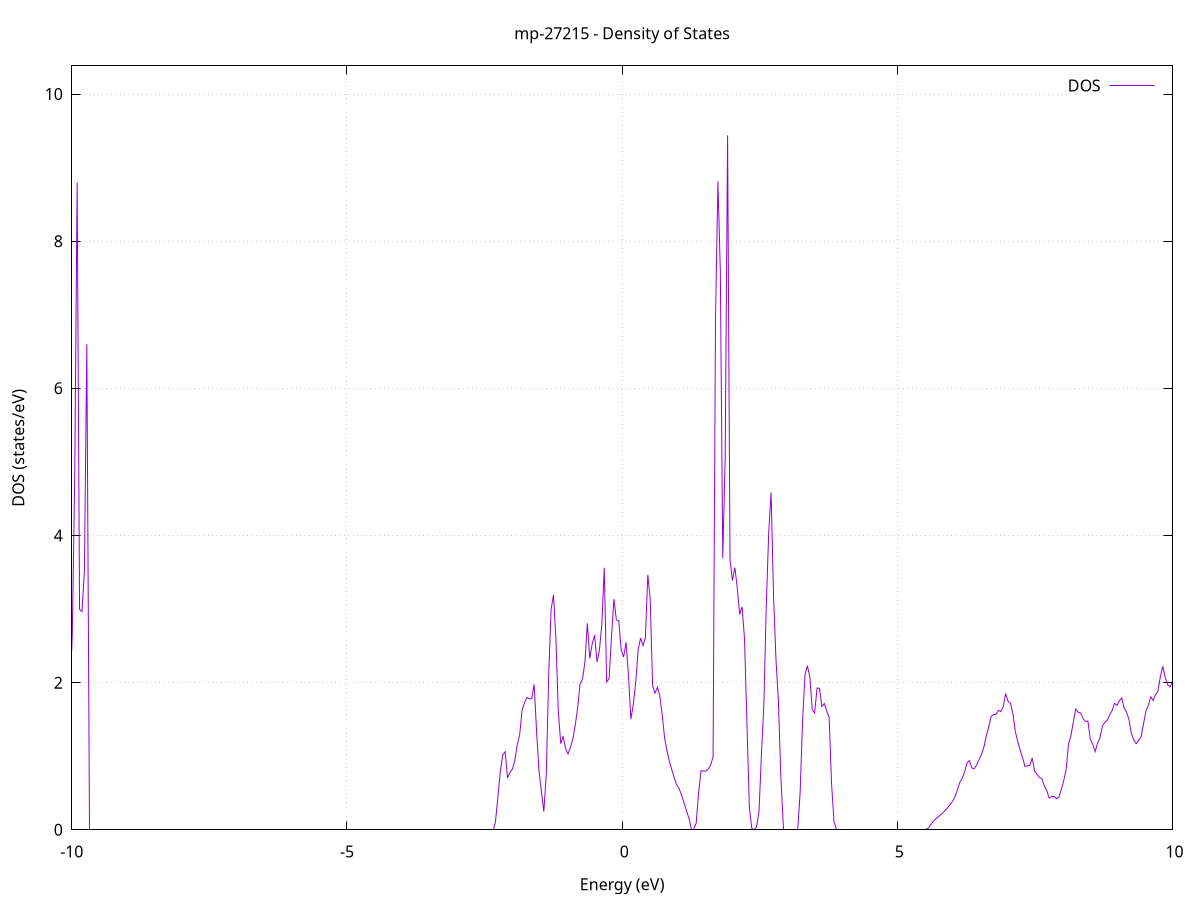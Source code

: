 set title 'mp-27215 - Density of States'
set xlabel 'Energy (eV)'
set ylabel 'DOS (states/eV)'
set grid
set xrange [-10:10]
set yrange [0:10.383]
set xzeroaxis lt -1
set terminal png size 800,600
set output 'mp-27215_dos_gnuplot.png'
plot '-' using 1:2 with lines title 'DOS'
-45.182300 0.000000
-45.138300 0.000000
-45.094400 0.000000
-45.050500 0.000000
-45.006500 0.000000
-44.962600 0.000000
-44.918700 0.000000
-44.874700 0.000000
-44.830800 0.000000
-44.786900 0.000000
-44.742900 0.000000
-44.699000 0.000000
-44.655100 0.000000
-44.611100 0.000000
-44.567200 0.000000
-44.523300 0.000000
-44.479300 0.000000
-44.435400 0.000000
-44.391400 0.000000
-44.347500 0.000000
-44.303600 0.000000
-44.259600 0.000000
-44.215700 0.000000
-44.171800 0.000000
-44.127800 0.000000
-44.083900 0.000000
-44.040000 0.000000
-43.996000 0.000000
-43.952100 0.000000
-43.908200 0.000000
-43.864200 0.000000
-43.820300 0.000000
-43.776400 0.000000
-43.732400 0.000000
-43.688500 0.000000
-43.644600 0.000000
-43.600600 0.000000
-43.556700 0.000000
-43.512700 0.000000
-43.468800 0.000000
-43.424900 0.000000
-43.380900 0.000000
-43.337000 0.000000
-43.293100 0.000000
-43.249100 0.000000
-43.205200 0.000000
-43.161300 0.000000
-43.117300 0.000000
-43.073400 0.000000
-43.029500 0.000000
-42.985500 0.000000
-42.941600 0.000000
-42.897700 0.000000
-42.853700 0.000000
-42.809800 0.000000
-42.765900 0.000000
-42.721900 0.000000
-42.678000 0.000000
-42.634100 0.000000
-42.590100 0.000000
-42.546200 0.000000
-42.502200 0.000000
-42.458300 0.000000
-42.414400 0.000000
-42.370400 0.000000
-42.326500 0.000000
-42.282600 0.000000
-42.238600 0.000000
-42.194700 0.000000
-42.150800 0.000000
-42.106800 0.000000
-42.062900 0.000000
-42.019000 0.000000
-41.975000 0.000000
-41.931100 0.000000
-41.887200 0.000000
-41.843200 0.000000
-41.799300 0.000000
-41.755400 0.000000
-41.711400 0.000000
-41.667500 0.000000
-41.623600 0.000000
-41.579600 0.000000
-41.535700 0.000000
-41.491700 0.000000
-41.447800 0.000000
-41.403900 0.000000
-41.359900 0.000000
-41.316000 0.000000
-41.272100 0.000000
-41.228100 0.000000
-41.184200 207.694900
-41.140300 0.000000
-41.096300 0.000000
-41.052400 0.000000
-41.008500 0.000000
-40.964500 0.000000
-40.920600 0.000000
-40.876700 0.000000
-40.832700 0.000000
-40.788800 0.000000
-40.744900 0.000000
-40.700900 0.000000
-40.657000 0.000000
-40.613100 0.000000
-40.569100 0.000000
-40.525200 0.000000
-40.481200 0.000000
-40.437300 0.000000
-40.393400 0.000000
-40.349400 0.000000
-40.305500 0.000000
-40.261600 0.000000
-40.217600 0.000000
-40.173700 0.000000
-40.129800 0.000000
-40.085800 0.000000
-40.041900 0.000000
-39.998000 0.000000
-39.954000 0.000000
-39.910100 0.000000
-39.866200 0.000000
-39.822200 0.000000
-39.778300 0.000000
-39.734400 0.000000
-39.690400 0.000000
-39.646500 0.000000
-39.602500 0.000000
-39.558600 0.000000
-39.514700 0.000000
-39.470700 0.000000
-39.426800 0.000000
-39.382900 0.000000
-39.338900 0.000000
-39.295000 0.000000
-39.251100 0.000000
-39.207100 0.000000
-39.163200 0.000000
-39.119300 0.000000
-39.075300 0.000000
-39.031400 0.000000
-38.987500 0.000000
-38.943500 0.000000
-38.899600 0.000000
-38.855700 0.000000
-38.811700 0.000000
-38.767800 0.000000
-38.723900 0.000000
-38.679900 0.000000
-38.636000 0.000000
-38.592000 0.000000
-38.548100 0.000000
-38.504200 0.000000
-38.460200 0.000000
-38.416300 0.000000
-38.372400 0.000000
-38.328400 0.000000
-38.284500 0.000000
-38.240600 0.000000
-38.196600 0.000000
-38.152700 0.000000
-38.108800 0.000000
-38.064800 0.000000
-38.020900 0.000000
-37.977000 0.000000
-37.933000 0.000000
-37.889100 0.000000
-37.845200 0.000000
-37.801200 0.000000
-37.757300 0.000000
-37.713400 0.000000
-37.669400 0.000000
-37.625500 0.000000
-37.581500 0.000000
-37.537600 0.000000
-37.493700 0.000000
-37.449700 0.000000
-37.405800 0.000000
-37.361900 0.000000
-37.317900 0.000000
-37.274000 0.000000
-37.230100 0.000000
-37.186100 0.000000
-37.142200 0.000000
-37.098300 0.000000
-37.054300 0.000000
-37.010400 0.000000
-36.966500 0.000000
-36.922500 0.000000
-36.878600 0.000000
-36.834700 0.000000
-36.790700 0.000000
-36.746800 0.000000
-36.702900 0.000000
-36.658900 0.000000
-36.615000 0.000000
-36.571000 0.000000
-36.527100 0.000000
-36.483200 0.000000
-36.439200 0.000000
-36.395300 0.000000
-36.351400 0.000000
-36.307400 0.000000
-36.263500 0.000000
-36.219600 0.000000
-36.175600 0.000000
-36.131700 0.000000
-36.087800 0.000000
-36.043800 0.000000
-35.999900 0.000000
-35.956000 0.000000
-35.912000 0.000000
-35.868100 0.000000
-35.824200 0.000000
-35.780200 0.000000
-35.736300 0.000000
-35.692300 0.000000
-35.648400 0.000000
-35.604500 0.000000
-35.560500 0.000000
-35.516600 0.000000
-35.472700 0.000000
-35.428700 0.000000
-35.384800 0.000000
-35.340900 0.000000
-35.296900 0.000000
-35.253000 0.000000
-35.209100 0.000000
-35.165100 0.000000
-35.121200 0.000000
-35.077300 0.000000
-35.033300 0.000000
-34.989400 0.000000
-34.945500 0.000000
-34.901500 0.000000
-34.857600 0.000000
-34.813700 0.000000
-34.769700 0.000000
-34.725800 0.000000
-34.681800 0.000000
-34.637900 0.000000
-34.594000 0.000000
-34.550000 0.000000
-34.506100 0.000000
-34.462200 0.000000
-34.418200 0.000000
-34.374300 0.000000
-34.330400 0.000000
-34.286400 0.000000
-34.242500 0.000000
-34.198600 0.000000
-34.154600 0.000000
-34.110700 0.000000
-34.066800 0.000000
-34.022800 0.000000
-33.978900 0.000000
-33.935000 0.000000
-33.891000 0.000000
-33.847100 0.000000
-33.803200 0.000000
-33.759200 0.000000
-33.715300 0.000000
-33.671300 0.000000
-33.627400 0.000000
-33.583500 0.000000
-33.539500 0.000000
-33.495600 0.000000
-33.451700 0.000000
-33.407700 0.000000
-33.363800 0.000000
-33.319900 0.000000
-33.275900 0.000000
-33.232000 0.000000
-33.188100 0.000000
-33.144100 0.000000
-33.100200 0.000000
-33.056300 0.000000
-33.012300 0.000000
-32.968400 0.000000
-32.924500 0.000000
-32.880500 0.000000
-32.836600 0.000000
-32.792600 0.000000
-32.748700 0.000000
-32.704800 0.000000
-32.660800 0.000000
-32.616900 0.000000
-32.573000 0.000000
-32.529000 0.000000
-32.485100 0.000000
-32.441200 0.000000
-32.397200 0.000000
-32.353300 0.000000
-32.309400 0.000000
-32.265400 0.000000
-32.221500 0.000000
-32.177600 0.000000
-32.133600 0.000000
-32.089700 0.000000
-32.045800 0.000000
-32.001800 0.000000
-31.957900 0.000000
-31.914000 0.000000
-31.870000 0.000000
-31.826100 0.000000
-31.782100 0.000000
-31.738200 0.000000
-31.694300 0.000000
-31.650300 0.000000
-31.606400 0.000000
-31.562500 0.000000
-31.518500 0.000000
-31.474600 0.000000
-31.430700 0.000000
-31.386700 0.000000
-31.342800 0.000000
-31.298900 0.000000
-31.254900 0.000000
-31.211000 0.000000
-31.167100 0.000000
-31.123100 0.000000
-31.079200 0.000000
-31.035300 0.000000
-30.991300 0.000000
-30.947400 0.000000
-30.903500 0.000000
-30.859500 0.000000
-30.815600 0.000000
-30.771600 0.000000
-30.727700 0.000000
-30.683800 0.000000
-30.639800 0.000000
-30.595900 0.000000
-30.552000 0.000000
-30.508000 0.000000
-30.464100 0.000000
-30.420200 0.000000
-30.376200 0.000000
-30.332300 0.000000
-30.288400 0.000000
-30.244400 0.000000
-30.200500 0.000000
-30.156600 0.000000
-30.112600 0.000000
-30.068700 0.000000
-30.024800 0.000000
-29.980800 0.000000
-29.936900 0.000000
-29.893000 0.000000
-29.849000 0.000000
-29.805100 0.000000
-29.761100 0.000000
-29.717200 0.000000
-29.673300 0.000000
-29.629300 0.000000
-29.585400 0.000000
-29.541500 0.000000
-29.497500 0.000000
-29.453600 0.000000
-29.409700 0.000000
-29.365700 0.000000
-29.321800 0.000000
-29.277900 0.000000
-29.233900 0.000000
-29.190000 0.000000
-29.146100 0.000000
-29.102100 0.000000
-29.058200 0.000000
-29.014300 0.000000
-28.970300 0.000000
-28.926400 0.000000
-28.882400 0.000000
-28.838500 0.000000
-28.794600 0.000000
-28.750600 0.000000
-28.706700 0.000000
-28.662800 0.000000
-28.618800 0.000000
-28.574900 0.000000
-28.531000 0.000000
-28.487000 0.000000
-28.443100 0.000000
-28.399200 0.000000
-28.355200 0.000000
-28.311300 0.000000
-28.267400 0.000000
-28.223400 0.000000
-28.179500 0.000000
-28.135600 0.000000
-28.091600 0.000000
-28.047700 0.000000
-28.003800 0.000000
-27.959800 0.000000
-27.915900 0.000000
-27.871900 0.000000
-27.828000 0.000000
-27.784100 0.000000
-27.740100 0.000000
-27.696200 0.000000
-27.652300 0.000000
-27.608300 0.000000
-27.564400 0.000000
-27.520500 0.000000
-27.476500 0.000000
-27.432600 0.000000
-27.388700 0.000000
-27.344700 0.000000
-27.300800 0.000000
-27.256900 0.000000
-27.212900 0.000000
-27.169000 0.000000
-27.125100 0.000000
-27.081100 0.000000
-27.037200 0.000000
-26.993300 0.000000
-26.949300 0.000000
-26.905400 0.000000
-26.861400 0.000000
-26.817500 0.000000
-26.773600 0.000000
-26.729600 0.000000
-26.685700 0.000000
-26.641800 0.000000
-26.597800 0.000000
-26.553900 0.000000
-26.510000 0.000000
-26.466000 0.000000
-26.422100 0.000000
-26.378200 0.000000
-26.334200 0.000000
-26.290300 0.000000
-26.246400 0.000000
-26.202400 0.000000
-26.158500 0.000000
-26.114600 0.000000
-26.070600 0.000000
-26.026700 0.000000
-25.982800 0.000000
-25.938800 0.000000
-25.894900 0.000000
-25.850900 0.000000
-25.807000 0.000000
-25.763100 0.000000
-25.719100 0.000000
-25.675200 0.000000
-25.631300 0.000000
-25.587300 0.000000
-25.543400 0.000000
-25.499500 0.000000
-25.455500 0.000000
-25.411600 0.000000
-25.367700 0.000000
-25.323700 0.000000
-25.279800 0.000000
-25.235900 0.000000
-25.191900 0.000000
-25.148000 0.000000
-25.104100 0.000000
-25.060100 0.000000
-25.016200 0.000000
-24.972200 0.000000
-24.928300 0.000000
-24.884400 0.000000
-24.840400 0.000000
-24.796500 0.000000
-24.752600 0.000000
-24.708600 0.000000
-24.664700 0.000000
-24.620800 0.000000
-24.576800 0.000000
-24.532900 0.000000
-24.489000 0.000000
-24.445000 0.000000
-24.401100 0.000000
-24.357200 0.000000
-24.313200 0.000000
-24.269300 0.000000
-24.225400 0.000000
-24.181400 0.000000
-24.137500 0.000000
-24.093600 0.000000
-24.049600 0.000000
-24.005700 0.000000
-23.961700 0.000000
-23.917800 0.000000
-23.873900 0.000000
-23.829900 0.000000
-23.786000 0.000000
-23.742100 0.000000
-23.698100 0.000000
-23.654200 0.000000
-23.610300 0.000000
-23.566300 0.000000
-23.522400 0.000000
-23.478500 0.000000
-23.434500 0.000000
-23.390600 0.000000
-23.346700 0.000000
-23.302700 0.000000
-23.258800 0.000000
-23.214900 0.000000
-23.170900 0.000000
-23.127000 0.000000
-23.083100 0.000000
-23.039100 0.000000
-22.995200 0.000000
-22.951200 0.000000
-22.907300 0.000000
-22.863400 0.000000
-22.819400 0.000000
-22.775500 0.000000
-22.731600 0.000000
-22.687600 0.000000
-22.643700 0.000000
-22.599800 0.000000
-22.555800 0.000000
-22.511900 0.000000
-22.468000 0.000000
-22.424000 0.000000
-22.380100 0.000000
-22.336200 0.000000
-22.292200 0.000000
-22.248300 0.000000
-22.204400 0.000000
-22.160400 0.000000
-22.116500 0.000000
-22.072500 0.000000
-22.028600 0.000000
-21.984700 0.000000
-21.940700 0.000000
-21.896800 0.000000
-21.852900 0.000000
-21.808900 0.000000
-21.765000 0.000000
-21.721100 0.000000
-21.677100 0.000000
-21.633200 0.000000
-21.589300 0.000000
-21.545300 0.000000
-21.501400 0.000000
-21.457500 0.000000
-21.413500 0.000000
-21.369600 0.000000
-21.325700 0.000000
-21.281700 0.000000
-21.237800 0.000000
-21.193900 0.000000
-21.149900 0.000000
-21.106000 0.000000
-21.062000 0.000000
-21.018100 0.000000
-20.974200 0.000000
-20.930200 0.000000
-20.886300 0.000000
-20.842400 0.000000
-20.798400 0.000000
-20.754500 0.000000
-20.710600 0.000000
-20.666600 0.000000
-20.622700 0.000000
-20.578800 0.000000
-20.534800 0.000000
-20.490900 0.000000
-20.447000 0.000000
-20.403000 0.000000
-20.359100 0.000000
-20.315200 0.000000
-20.271200 0.000000
-20.227300 0.000000
-20.183400 0.000000
-20.139400 0.000000
-20.095500 0.000000
-20.051500 0.000000
-20.007600 0.000000
-19.963700 0.000000
-19.919700 0.000000
-19.875800 0.000000
-19.831900 0.000000
-19.787900 0.000000
-19.744000 0.000000
-19.700100 0.000000
-19.656100 0.000000
-19.612200 0.000000
-19.568300 0.000000
-19.524300 0.000000
-19.480400 0.000000
-19.436500 0.000000
-19.392500 0.000000
-19.348600 0.000000
-19.304700 0.000000
-19.260700 0.000000
-19.216800 0.000000
-19.172900 0.000000
-19.128900 0.000000
-19.085000 0.000000
-19.041000 0.000000
-18.997100 0.000000
-18.953200 0.000000
-18.909200 0.000000
-18.865300 0.000000
-18.821400 0.000000
-18.777400 0.000000
-18.733500 0.000000
-18.689600 0.000000
-18.645600 0.000000
-18.601700 0.000000
-18.557800 0.000000
-18.513800 0.000000
-18.469900 0.000000
-18.426000 0.000000
-18.382000 0.000000
-18.338100 0.000000
-18.294200 0.000000
-18.250200 0.000000
-18.206300 0.000000
-18.162300 0.000000
-18.118400 0.000000
-18.074500 0.000000
-18.030500 0.000000
-17.986600 0.000000
-17.942700 0.000000
-17.898700 0.000000
-17.854800 0.000000
-17.810900 0.000000
-17.766900 0.000000
-17.723000 0.000000
-17.679100 0.000000
-17.635100 0.000000
-17.591200 0.000000
-17.547300 0.000000
-17.503300 0.000000
-17.459400 0.000000
-17.415500 0.000000
-17.371500 0.000000
-17.327600 0.000000
-17.283700 0.000000
-17.239700 0.000000
-17.195800 0.000000
-17.151800 0.000000
-17.107900 0.000000
-17.064000 0.000000
-17.020000 0.000000
-16.976100 0.000000
-16.932200 0.000000
-16.888200 0.000000
-16.844300 0.000000
-16.800400 0.000000
-16.756400 0.000000
-16.712500 0.000000
-16.668600 0.000000
-16.624600 0.000000
-16.580700 0.000000
-16.536800 0.000000
-16.492800 0.000000
-16.448900 0.000000
-16.405000 0.000000
-16.361000 0.000000
-16.317100 0.000000
-16.273200 0.000000
-16.229200 0.000000
-16.185300 0.000000
-16.141300 0.000000
-16.097400 0.000000
-16.053500 0.000000
-16.009500 0.000000
-15.965600 0.000000
-15.921700 0.000000
-15.877700 0.000000
-15.833800 0.000000
-15.789900 0.000000
-15.745900 0.000000
-15.702000 0.000000
-15.658100 0.000000
-15.614100 0.000000
-15.570200 0.000000
-15.526300 0.000000
-15.482300 0.000000
-15.438400 0.000000
-15.394500 0.000000
-15.350500 0.000000
-15.306600 0.000000
-15.262600 0.000000
-15.218700 0.000000
-15.174800 0.000000
-15.130800 0.000000
-15.086900 0.000000
-15.043000 0.000000
-14.999000 0.000000
-14.955100 0.000000
-14.911200 0.000000
-14.867200 0.000000
-14.823300 0.000000
-14.779400 0.000000
-14.735400 0.000000
-14.691500 0.000000
-14.647600 0.000000
-14.603600 0.000000
-14.559700 0.000000
-14.515800 0.000000
-14.471800 0.000000
-14.427900 0.000000
-14.384000 0.000000
-14.340000 0.000000
-14.296100 0.000000
-14.252100 0.000000
-14.208200 0.000000
-14.164300 0.000000
-14.120300 0.000000
-14.076400 0.000000
-14.032500 0.000000
-13.988500 0.000000
-13.944600 0.000000
-13.900700 0.000000
-13.856700 0.000000
-13.812800 0.000000
-13.768900 0.000000
-13.724900 0.000000
-13.681000 0.000000
-13.637100 0.000000
-13.593100 0.000000
-13.549200 0.000000
-13.505300 0.000000
-13.461300 0.000000
-13.417400 0.000000
-13.373500 0.000000
-13.329500 0.000000
-13.285600 0.000000
-13.241600 0.000000
-13.197700 0.000000
-13.153800 0.000000
-13.109800 0.000000
-13.065900 0.000000
-13.022000 0.000000
-12.978000 0.000000
-12.934100 0.000000
-12.890200 0.000000
-12.846200 0.000000
-12.802300 0.000000
-12.758400 0.000000
-12.714400 0.000000
-12.670500 0.000000
-12.626600 0.000000
-12.582600 0.000000
-12.538700 0.000000
-12.494800 0.000000
-12.450800 0.000000
-12.406900 0.000000
-12.363000 0.000000
-12.319000 0.000000
-12.275100 0.000000
-12.231100 0.000000
-12.187200 0.000000
-12.143300 0.000000
-12.099300 0.000000
-12.055400 0.000000
-12.011500 0.000000
-11.967500 0.000000
-11.923600 0.000000
-11.879700 0.000000
-11.835700 0.000000
-11.791800 0.000000
-11.747900 0.000000
-11.703900 0.000000
-11.660000 0.000000
-11.616100 0.000000
-11.572100 0.000000
-11.528200 0.000000
-11.484300 0.000000
-11.440300 0.000000
-11.396400 0.000000
-11.352400 0.000000
-11.308500 0.000000
-11.264600 0.000000
-11.220600 0.000000
-11.176700 0.000000
-11.132800 0.000000
-11.088800 0.000000
-11.044900 0.000000
-11.001000 0.000000
-10.957000 0.000000
-10.913100 0.000000
-10.869200 0.000000
-10.825200 0.000000
-10.781300 0.000000
-10.737400 0.000000
-10.693400 0.000000
-10.649500 0.000000
-10.605600 0.000000
-10.561600 0.443600
-10.517700 0.840400
-10.473800 0.875300
-10.429800 0.924600
-10.385900 0.955100
-10.341900 1.035400
-10.298000 1.110700
-10.254100 1.198200
-10.210100 1.371000
-10.166200 1.552100
-10.122300 1.768600
-10.078300 1.611200
-10.034400 1.538000
-9.990500 2.687600
-9.946500 4.806200
-9.902600 8.797100
-9.858700 2.993900
-9.814700 2.965500
-9.770800 3.518600
-9.726900 6.599300
-9.682900 0.000000
-9.639000 0.000000
-9.595100 0.000000
-9.551100 0.000000
-9.507200 0.000000
-9.463300 0.000000
-9.419300 0.000000
-9.375400 0.000000
-9.331400 0.000000
-9.287500 0.000000
-9.243600 0.000000
-9.199600 0.000000
-9.155700 0.000000
-9.111800 0.000000
-9.067800 0.000000
-9.023900 0.000000
-8.980000 0.000000
-8.936000 0.000000
-8.892100 0.000000
-8.848200 0.000000
-8.804200 0.000000
-8.760300 0.000000
-8.716400 0.000000
-8.672400 0.000000
-8.628500 0.000000
-8.584600 0.000000
-8.540600 0.000000
-8.496700 0.000000
-8.452800 0.000000
-8.408800 0.000000
-8.364900 0.000000
-8.320900 0.000000
-8.277000 0.000000
-8.233100 0.000000
-8.189100 0.000000
-8.145200 0.000000
-8.101300 0.000000
-8.057300 0.000000
-8.013400 0.000000
-7.969500 0.000000
-7.925500 0.000000
-7.881600 0.000000
-7.837700 0.000000
-7.793700 0.000000
-7.749800 0.000000
-7.705900 0.000000
-7.661900 0.000000
-7.618000 0.000000
-7.574100 0.000000
-7.530100 0.000000
-7.486200 0.000000
-7.442200 0.000000
-7.398300 0.000000
-7.354400 0.000000
-7.310400 0.000000
-7.266500 0.000000
-7.222600 0.000000
-7.178600 0.000000
-7.134700 0.000000
-7.090800 0.000000
-7.046800 0.000000
-7.002900 0.000000
-6.959000 0.000000
-6.915000 0.000000
-6.871100 0.000000
-6.827200 0.000000
-6.783200 0.000000
-6.739300 0.000000
-6.695400 0.000000
-6.651400 0.000000
-6.607500 0.000000
-6.563600 0.000000
-6.519600 0.000000
-6.475700 0.000000
-6.431700 0.000000
-6.387800 0.000000
-6.343900 0.000000
-6.299900 0.000000
-6.256000 0.000000
-6.212100 0.000000
-6.168100 0.000000
-6.124200 0.000000
-6.080300 0.000000
-6.036300 0.000000
-5.992400 0.000000
-5.948500 0.000000
-5.904500 0.000000
-5.860600 0.000000
-5.816700 0.000000
-5.772700 0.000000
-5.728800 0.000000
-5.684900 0.000000
-5.640900 0.000000
-5.597000 0.000000
-5.553100 0.000000
-5.509100 0.000000
-5.465200 0.000000
-5.421200 0.000000
-5.377300 0.000000
-5.333400 0.000000
-5.289400 0.000000
-5.245500 0.000000
-5.201600 0.000000
-5.157600 0.000000
-5.113700 0.000000
-5.069800 0.000000
-5.025800 0.000000
-4.981900 0.000000
-4.938000 0.000000
-4.894000 0.000000
-4.850100 0.000000
-4.806200 0.000000
-4.762200 0.000000
-4.718300 0.000000
-4.674400 0.000000
-4.630400 0.000000
-4.586500 0.000000
-4.542500 0.000000
-4.498600 0.000000
-4.454700 0.000000
-4.410700 0.000000
-4.366800 0.000000
-4.322900 0.000000
-4.278900 0.000000
-4.235000 0.000000
-4.191100 0.000000
-4.147100 0.000000
-4.103200 0.000000
-4.059300 0.000000
-4.015300 0.000000
-3.971400 0.000000
-3.927500 0.000000
-3.883500 0.000000
-3.839600 0.000000
-3.795700 0.000000
-3.751700 0.000000
-3.707800 0.000000
-3.663900 0.000000
-3.619900 0.000000
-3.576000 0.000000
-3.532000 0.000000
-3.488100 0.000000
-3.444200 0.000000
-3.400200 0.000000
-3.356300 0.000000
-3.312400 0.000000
-3.268400 0.000000
-3.224500 0.000000
-3.180600 0.000000
-3.136600 0.000000
-3.092700 0.000000
-3.048800 0.000000
-3.004800 0.000000
-2.960900 0.000000
-2.917000 0.000000
-2.873000 0.000000
-2.829100 0.000000
-2.785200 0.000000
-2.741200 0.000000
-2.697300 0.000000
-2.653400 0.000000
-2.609400 0.000000
-2.565500 0.000000
-2.521500 0.000000
-2.477600 0.000000
-2.433700 0.000000
-2.389700 0.000000
-2.345800 0.000000
-2.301900 0.108400
-2.257900 0.441500
-2.214000 0.791000
-2.170100 1.015600
-2.126100 1.061500
-2.082200 0.706100
-2.038300 0.778000
-1.994300 0.824600
-1.950400 0.940000
-1.906500 1.150700
-1.862500 1.286200
-1.818600 1.621500
-1.774700 1.725000
-1.730700 1.798600
-1.686800 1.778500
-1.642900 1.784900
-1.598900 1.977400
-1.555000 1.335400
-1.511000 0.798000
-1.467100 0.522600
-1.423200 0.248300
-1.379200 0.741100
-1.335300 2.077600
-1.291400 2.995400
-1.247400 3.193000
-1.203500 2.590400
-1.159600 1.606100
-1.115600 1.170200
-1.071700 1.270400
-1.027800 1.106600
-0.983800 1.030400
-0.939900 1.117500
-0.896000 1.232100
-0.852000 1.422300
-0.808100 1.659700
-0.764200 1.984700
-0.720200 2.044100
-0.676300 2.281900
-0.632300 2.806600
-0.588400 2.327500
-0.544500 2.525800
-0.500500 2.644900
-0.456600 2.280800
-0.412700 2.443800
-0.368700 2.794400
-0.324800 3.561300
-0.280900 2.006400
-0.236900 2.056900
-0.193000 2.630200
-0.149100 3.135600
-0.105100 2.852300
-0.061200 2.843500
-0.017300 2.441600
0.026700 2.348300
0.070600 2.547400
0.114500 2.107100
0.158500 1.503900
0.202400 1.696000
0.246300 2.004500
0.290300 2.439300
0.334200 2.607000
0.378200 2.502700
0.422100 2.606000
0.466000 3.465000
0.510000 3.131900
0.553900 1.952300
0.597800 1.858100
0.641800 1.937200
0.685700 1.807600
0.729600 1.547500
0.773600 1.234200
0.817500 1.068100
0.861400 0.919500
0.905400 0.807400
0.949300 0.700100
0.993200 0.608300
1.037200 0.555900
1.081100 0.467000
1.125000 0.362200
1.169000 0.257400
1.212900 0.157500
1.256800 0.000000
1.300800 0.000000
1.344700 0.088200
1.388700 0.498400
1.432600 0.799900
1.476500 0.798600
1.520500 0.797400
1.564400 0.825600
1.608300 0.880400
1.652300 0.994800
1.696200 6.933200
1.740100 8.813800
1.784100 7.591900
1.828000 3.692200
1.871900 5.047200
1.915900 9.439100
1.959800 3.672800
2.003700 3.387800
2.047700 3.564100
2.091600 3.292300
2.135500 2.927500
2.179500 3.030600
2.223400 2.596700
2.267300 1.454900
2.311300 0.309800
2.355200 0.019600
2.399200 0.000000
2.443100 0.041700
2.487000 0.251800
2.531000 1.025700
2.574900 1.702800
2.618800 3.033800
2.662800 4.035900
2.706700 4.585000
2.750600 3.191700
2.794600 2.318700
2.838500 1.769700
2.882400 0.740500
2.926400 0.000000
2.970300 0.000000
3.014200 0.000000
3.058200 0.000000
3.102100 0.000000
3.146000 0.000000
3.190000 0.000200
3.233900 0.501900
3.277900 1.471900
3.321800 2.104400
3.365700 2.227800
3.409700 2.083700
3.453600 1.634800
3.497500 1.587400
3.541500 1.928200
3.585400 1.921100
3.629300 1.674600
3.673300 1.716200
3.717200 1.613300
3.761100 1.529800
3.805100 0.628400
3.849000 0.110400
3.892900 0.000000
3.936900 0.000000
3.980800 0.000000
4.024700 0.000000
4.068700 0.000000
4.112600 0.000000
4.156500 0.000000
4.200500 0.000000
4.244400 0.000000
4.288400 0.000000
4.332300 0.000000
4.376200 0.000000
4.420200 0.000000
4.464100 0.000000
4.508000 0.000000
4.552000 0.000000
4.595900 0.000000
4.639800 0.000000
4.683800 0.000000
4.727700 0.000000
4.771600 0.000000
4.815600 0.000000
4.859500 0.000000
4.903400 0.000000
4.947400 0.000000
4.991300 0.000000
5.035200 0.000000
5.079200 0.000000
5.123100 0.000000
5.167000 0.000000
5.211000 0.000000
5.254900 0.000000
5.298900 0.000000
5.342800 0.000000
5.386700 0.000000
5.430700 0.000000
5.474600 0.000000
5.518500 0.000000
5.562500 0.020400
5.606400 0.068000
5.650300 0.111300
5.694300 0.146900
5.738200 0.170500
5.782100 0.199300
5.826100 0.230000
5.870000 0.264000
5.913900 0.301300
5.957900 0.341300
6.001800 0.384600
6.045700 0.446600
6.089700 0.538000
6.133600 0.642100
6.177600 0.699800
6.221500 0.784400
6.265400 0.905500
6.309400 0.941700
6.353300 0.840400
6.397200 0.830000
6.441200 0.880400
6.485100 0.951800
6.529000 1.023300
6.573000 1.122500
6.616900 1.278000
6.660800 1.398900
6.704800 1.539800
6.748700 1.568100
6.792600 1.569700
6.836600 1.622700
6.880500 1.605100
6.924400 1.672700
6.968400 1.851500
7.012300 1.747300
7.056200 1.721100
7.100200 1.572600
7.144100 1.334100
7.188100 1.201100
7.232000 1.081600
7.275900 0.980900
7.319900 0.859000
7.363800 0.868800
7.407700 0.875000
7.451700 0.975100
7.495600 0.795700
7.539500 0.751800
7.583500 0.711900
7.627400 0.694900
7.671300 0.595900
7.715300 0.534000
7.759200 0.430700
7.803100 0.452300
7.847100 0.452900
7.891000 0.422000
7.934900 0.442000
7.978900 0.548800
8.022800 0.664100
8.066700 0.816500
8.110700 1.165400
8.154600 1.279500
8.198600 1.470300
8.242500 1.640700
8.286400 1.597700
8.330400 1.586800
8.374300 1.514300
8.418200 1.470000
8.462200 1.479800
8.506100 1.233400
8.550000 1.162600
8.594000 1.063500
8.637900 1.173800
8.681800 1.250300
8.725800 1.406900
8.769700 1.461400
8.813600 1.487700
8.857600 1.562000
8.901500 1.617900
8.945400 1.719700
8.989400 1.690600
9.033300 1.751600
9.077200 1.792600
9.121200 1.655200
9.165100 1.598200
9.209100 1.499300
9.253000 1.306900
9.296900 1.219700
9.340900 1.171300
9.384800 1.213400
9.428700 1.264300
9.472700 1.433300
9.516600 1.615000
9.560500 1.690000
9.604500 1.807700
9.648400 1.758100
9.692300 1.834600
9.736300 1.885900
9.780200 2.087000
9.824100 2.222700
9.868100 2.070700
9.912000 1.968800
9.955900 1.942500
9.999900 2.010100
10.043800 1.790800
10.087800 1.722600
10.131700 1.673800
10.175600 1.590300
10.219600 1.584500
10.263500 1.835800
10.307400 1.718500
10.351400 1.586600
10.395300 1.639600
10.439200 1.675400
10.483200 1.647000
10.527100 1.576500
10.571000 1.514200
10.615000 1.502100
10.658900 1.512600
10.702800 1.568000
10.746800 1.813000
10.790700 1.804000
10.834600 1.685600
10.878600 1.554500
10.922500 1.508900
10.966400 1.513300
11.010400 1.493600
11.054300 1.641200
11.098300 1.754500
11.142200 1.784800
11.186100 1.700400
11.230100 1.602100
11.274000 1.542400
11.317900 1.444100
11.361900 1.414700
11.405800 1.379700
11.449700 1.342200
11.493700 1.399300
11.537600 1.317000
11.581500 1.196300
11.625500 1.177200
11.669400 1.200200
11.713300 1.199200
11.757300 1.131200
11.801200 1.059800
11.845100 1.013300
11.889100 0.980800
11.933000 0.974700
11.976900 0.972300
12.020900 0.957800
12.064800 0.914100
12.108800 0.885200
12.152700 0.893600
12.196600 0.898900
12.240600 0.931000
12.284500 1.020500
12.328400 1.227300
12.372400 1.161100
12.416300 1.132200
12.460200 1.123100
12.504200 1.219500
12.548100 1.276500
12.592000 1.309200
12.636000 1.318600
12.679900 1.306100
12.723800 1.341200
12.767800 1.316100
12.811700 1.389100
12.855600 1.495900
12.899600 1.607900
12.943500 1.719100
12.987400 1.743900
13.031400 1.678600
13.075300 1.620200
13.119300 1.510300
13.163200 1.431900
13.207100 1.382700
13.251100 1.396600
13.295000 1.504700
13.338900 1.551400
13.382900 1.661900
13.426800 1.722300
13.470700 1.653100
13.514700 1.607300
13.558600 1.630700
13.602500 1.653900
13.646500 1.584300
13.690400 1.565900
13.734300 1.577300
13.778300 1.567100
13.822200 1.584600
13.866100 1.539900
13.910100 1.453500
13.954000 1.474200
13.998000 1.566700
14.041900 1.650500
14.085800 1.772500
14.129800 1.800300
14.173700 1.770100
14.217600 1.743200
14.261600 1.644900
14.305500 1.611300
14.349400 1.590000
14.393400 1.605200
14.437300 1.660300
14.481200 1.775700
14.525200 1.867600
14.569100 1.994900
14.613000 1.993700
14.657000 1.851800
14.700900 1.817700
14.744800 1.872300
14.788800 1.922900
14.832700 1.822100
14.876600 1.681800
14.920600 1.601900
14.964500 1.600400
15.008500 1.647100
15.052400 1.722500
15.096300 1.798400
15.140300 1.788200
15.184200 1.800000
15.228100 1.773000
15.272100 1.896200
15.316000 1.698700
15.359900 1.614100
15.403900 1.578800
15.447800 1.572000
15.491700 1.585300
15.535700 1.671400
15.579600 1.841800
15.623500 2.052100
15.667500 2.053200
15.711400 1.963900
15.755300 1.801800
15.799300 1.666500
15.843200 1.634000
15.887100 1.744800
15.931100 1.924900
15.975000 1.992700
16.019000 2.028000
16.062900 2.084900
16.106800 2.043300
16.150800 1.958000
16.194700 1.854400
16.238600 1.828400
16.282600 1.863400
16.326500 1.868900
16.370400 1.838900
16.414400 1.785400
16.458300 1.765400
16.502200 1.747800
16.546200 1.772800
16.590100 1.875900
16.634000 1.769500
16.678000 1.802300
16.721900 1.811700
16.765800 1.760500
16.809800 1.712200
16.853700 1.630600
16.897700 1.581400
16.941600 1.602400
16.985500 1.591200
17.029500 1.565100
17.073400 1.624500
17.117300 1.714300
17.161300 1.777000
17.205200 1.857200
17.249100 1.911600
17.293100 1.912900
17.337000 1.915000
17.380900 1.913600
17.424900 1.887200
17.468800 1.810500
17.512700 1.837300
17.556700 1.912300
17.600600 1.976100
17.644500 1.944400
17.688500 1.947600
17.732400 1.969200
17.776300 1.881900
17.820300 1.892300
17.864200 1.828600
17.908200 1.788200
17.952100 1.782200
17.996000 1.806700
18.040000 1.857900
18.083900 1.928700
18.127800 1.963400
18.171800 1.945600
18.215700 1.866900
18.259600 1.858500
18.303600 1.892500
18.347500 1.964000
18.391400 1.855600
18.435400 1.730100
18.479300 1.759800
18.523200 1.807600
18.567200 1.859800
18.611100 2.041000
18.655000 2.228100
18.699000 2.211600
18.742900 2.123900
18.786800 2.073900
18.830800 2.032000
18.874700 2.050500
18.918700 2.087500
18.962600 2.125900
19.006500 2.168800
19.050500 2.271400
19.094400 2.240200
19.138300 2.205400
19.182300 2.189200
19.226200 2.317100
19.270100 2.325300
19.314100 2.330300
19.358000 2.236200
19.401900 2.103700
19.445900 2.051700
19.489800 2.053100
19.533700 2.006600
19.577700 1.939800
19.621600 1.895400
19.665500 1.900400
19.709500 1.904500
19.753400 1.872500
19.797300 1.881500
19.841300 1.852300
19.885200 1.853300
19.929200 1.867100
19.973100 1.862800
20.017000 1.920900
20.061000 1.817300
20.104900 1.831300
20.148800 1.858700
20.192800 1.875600
20.236700 1.915600
20.280600 2.015500
20.324600 2.083900
20.368500 2.088000
20.412400 1.975000
20.456400 1.950900
20.500300 1.977400
20.544200 1.976100
20.588200 1.983300
20.632100 2.092100
20.676000 2.161300
20.720000 2.160400
20.763900 2.120600
20.807900 2.151000
20.851800 2.215400
20.895700 2.151300
20.939700 2.052500
20.983600 1.880500
21.027500 1.829100
21.071500 1.903700
21.115400 2.047800
21.159300 2.235900
21.203300 2.090400
21.247200 2.080800
21.291100 2.177300
21.335100 2.143900
21.379000 2.080200
21.422900 2.088300
21.466900 2.076900
21.510800 2.067500
21.554700 2.070400
21.598700 2.057200
21.642600 2.004300
21.686500 2.011600
21.730500 2.064900
21.774400 2.082300
21.818400 2.059900
21.862300 2.040600
21.906200 2.069400
21.950200 2.142500
21.994100 2.241400
22.038000 2.181800
22.082000 2.215700
22.125900 2.238900
22.169800 2.314300
22.213800 2.247200
22.257700 2.241400
22.301600 2.360700
22.345600 2.462000
22.389500 2.535000
22.433400 2.506100
22.477400 2.379400
22.521300 2.331900
22.565200 2.205000
22.609200 2.104500
22.653100 2.068900
22.697000 2.071400
22.741000 2.063500
22.784900 2.114300
22.828900 2.099600
22.872800 2.113000
22.916700 2.075700
22.960700 1.990600
23.004600 2.032900
23.048500 2.121700
23.092500 2.236100
23.136400 2.277700
23.180300 2.354200
23.224300 2.293900
23.268200 2.278600
23.312100 2.380100
23.356100 2.363400
23.400000 2.270100
23.443900 2.241800
23.487900 2.192500
23.531800 2.135200
23.575700 2.195200
23.619700 2.185800
23.663600 2.173600
23.707500 2.155600
23.751500 2.141800
23.795400 2.137200
23.839400 2.188700
23.883300 2.084500
23.927200 2.062300
23.971200 2.131800
24.015100 2.137600
24.059000 2.134400
24.103000 2.063400
24.146900 2.011900
24.190800 2.015400
24.234800 1.987500
24.278700 1.942800
24.322600 2.039200
24.366600 2.184800
24.410500 2.303800
24.454400 2.339300
24.498400 2.296800
24.542300 2.340500
24.586200 2.269700
24.630200 2.229900
24.674100 2.200900
24.718100 2.113500
24.762000 2.075900
24.805900 2.131000
24.849900 2.237600
24.893800 2.127500
24.937700 1.999700
24.981700 2.082300
25.025600 2.285000
25.069500 2.255100
25.113500 2.231200
25.157400 2.261800
25.201300 2.191400
25.245300 2.136100
25.289200 2.256100
25.333100 2.351700
25.377100 2.490300
25.421000 2.428500
25.464900 2.297000
25.508900 2.183700
25.552800 2.180400
25.596700 2.314200
25.640700 2.493300
25.684600 2.554000
25.728600 2.503400
25.772500 2.432700
25.816400 2.376800
25.860400 2.414500
25.904300 2.376000
25.948200 2.311600
25.992200 2.340700
26.036100 2.474800
26.080000 2.437800
26.124000 2.362600
26.167900 2.375300
26.211800 2.296800
26.255800 2.337700
26.299700 2.374700
26.343600 2.408500
26.387600 2.523100
26.431500 2.644300
26.475400 2.634400
26.519400 2.457000
26.563300 2.336700
26.607200 2.295600
26.651200 2.282300
26.695100 2.279900
26.739100 2.300100
26.783000 2.296700
26.826900 2.357100
26.870900 2.398500
26.914800 2.271700
26.958700 2.300600
27.002700 2.257800
27.046600 2.231900
27.090500 2.227200
27.134500 2.162100
27.178400 2.131300
27.222300 2.056500
27.266300 2.031600
27.310200 2.067900
27.354100 2.114700
27.398100 2.113900
27.442000 2.095000
27.485900 2.108700
27.529900 2.133400
27.573800 2.217000
27.617800 2.292600
27.661700 2.312200
27.705600 2.319800
27.749600 2.390000
27.793500 2.457600
27.837400 2.405400
27.881400 2.409600
27.925300 2.381300
27.969200 2.395000
28.013200 2.372400
28.057100 2.544700
28.101000 2.445800
28.145000 2.357100
28.188900 2.308800
28.232800 2.308300
28.276800 2.264200
28.320700 2.315000
28.364600 2.496900
28.408600 2.768400
28.452500 2.716900
28.496400 2.671300
28.540400 2.753200
28.584300 2.795600
28.628300 2.573400
28.672200 2.490000
28.716100 2.330900
28.760100 2.456000
28.804000 2.357900
28.847900 2.447600
28.891900 2.358900
28.935800 2.268100
28.979700 2.268900
29.023700 2.335000
29.067600 2.424700
29.111500 2.468800
29.155500 2.605500
29.199400 2.534000
29.243300 2.436500
29.287300 2.454100
29.331200 2.476100
29.375100 2.463400
29.419100 2.590700
29.463000 2.680100
29.506900 2.590700
29.550900 2.497700
29.594800 2.426900
29.638800 2.421400
29.682700 2.440300
29.726600 2.463400
29.770600 2.478500
29.814500 2.435300
29.858400 2.388600
29.902400 2.316100
29.946300 2.243300
29.990200 2.289100
30.034200 2.371400
30.078100 2.438400
30.122000 2.327600
30.166000 2.322000
30.209900 2.465400
30.253800 2.518800
30.297800 2.521000
30.341700 2.552400
30.385600 2.572400
30.429600 2.603200
30.473500 2.541600
30.517400 2.417300
30.561400 2.385700
30.605300 2.441800
30.649300 2.510600
30.693200 2.346900
30.737100 2.397400
30.781100 2.340300
30.825000 2.438200
30.868900 2.456300
30.912900 2.434000
30.956800 2.489600
31.000700 2.536100
31.044700 2.460000
31.088600 2.412500
31.132500 2.390800
31.176500 2.350100
31.220400 2.345800
31.264300 2.414600
31.308300 2.594300
31.352200 2.793100
31.396100 2.858900
31.440100 2.762500
31.484000 2.675100
31.528000 2.513400
31.571900 2.346800
31.615800 2.303000
31.659800 2.393400
31.703700 2.441700
31.747600 2.398200
31.791600 2.446400
31.835500 2.570700
31.879400 2.633100
31.923400 2.572200
31.967300 2.551600
32.011200 2.617300
32.055200 2.497600
32.099100 2.551600
32.143000 2.555300
32.187000 2.674000
32.230900 2.732200
32.274800 2.795300
32.318800 2.716300
32.362700 2.440900
32.406600 2.465900
32.450600 2.617200
32.494500 2.592700
32.538500 2.709800
32.582400 2.781600
32.626300 2.755200
32.670300 2.601800
32.714200 2.493000
32.758100 2.496500
32.802100 2.517600
32.846000 2.542100
32.889900 2.400100
32.933900 2.413100
32.977800 2.489200
33.021700 2.566100
33.065700 2.482200
33.109600 2.378400
33.153500 2.396300
33.197500 2.247000
33.241400 2.104100
33.285300 2.109300
33.329300 2.122600
33.373200 2.177100
33.417100 2.321300
33.461100 2.477800
33.505000 2.692500
33.549000 2.713600
33.592900 2.618800
33.636800 2.609400
33.680800 2.528800
33.724700 2.618600
33.768600 2.765400
33.812600 2.820100
33.856500 2.786600
33.900400 2.896700
33.944400 2.837200
33.988300 2.821600
34.032200 2.807900
34.076200 2.663200
34.120100 2.675600
34.164000 2.705100
34.208000 2.774500
34.251900 2.803800
34.295800 2.777700
34.339800 2.957400
34.383700 3.125700
34.427600 3.392600
34.471600 3.453700
34.515500 3.469200
34.559500 3.247000
34.603400 3.220800
34.647300 3.179300
34.691300 3.617300
34.735200 3.644200
34.779100 3.662100
34.823100 3.442600
34.867000 3.268700
34.910900 3.406800
34.954900 3.353200
34.998800 3.300300
35.042700 3.334000
35.086700 3.241000
35.130600 2.901700
35.174500 2.844200
35.218500 2.825400
35.262400 2.847900
35.306300 2.901300
35.350300 2.915000
35.394200 2.986800
35.438200 2.663000
35.482100 2.695500
35.526000 2.914800
35.570000 2.998600
35.613900 3.096900
35.657800 2.989600
35.701800 2.705200
35.745700 2.533600
35.789600 2.547300
35.833600 2.567800
35.877500 2.554600
35.921400 2.603000
35.965400 2.697700
36.009300 3.026000
36.053200 2.987500
36.097200 2.886500
36.141100 2.799400
36.185000 2.728100
36.229000 2.618200
36.272900 2.579000
36.316800 2.595600
36.360800 2.590000
36.404700 2.626500
36.448700 2.623900
36.492600 2.657700
36.536500 2.627500
36.580500 2.661800
36.624400 2.657600
36.668300 2.653400
36.712300 2.636900
36.756200 2.726700
36.800100 2.591200
36.844100 2.453000
36.888000 2.388200
36.931900 2.131400
36.975900 1.905700
37.019800 1.763300
37.063700 1.650700
37.107700 1.479100
37.151600 1.344200
37.195500 1.317000
37.239500 1.133000
37.283400 1.019700
37.327300 0.879900
37.371300 0.821100
37.415200 0.737300
37.459200 0.632800
37.503100 0.493900
37.547000 0.485000
37.591000 0.488700
37.634900 0.453400
37.678800 0.421800
37.722800 0.410400
37.766700 0.310100
37.810600 0.128000
37.854600 0.054100
37.898500 0.020000
37.942400 0.006900
37.986400 0.001200
38.030300 0.000000
38.074200 0.000000
38.118200 0.000000
38.162100 0.000000
38.206000 0.000000
38.250000 0.000000
38.293900 0.000000
38.337900 0.000000
38.381800 0.000000
38.425700 0.000000
38.469700 0.000000
38.513600 0.000000
38.557500 0.000000
38.601500 0.000000
38.645400 0.000000
38.689300 0.000000
38.733300 0.000000
38.777200 0.000000
38.821100 0.000000
38.865100 0.000000
38.909000 0.000000
38.952900 0.000000
38.996900 0.000000
39.040800 0.000000
39.084700 0.000000
39.128700 0.000000
39.172600 0.000000
39.216500 0.000000
39.260500 0.000000
39.304400 0.000000
39.348400 0.000000
39.392300 0.000000
39.436200 0.000000
39.480200 0.000000
39.524100 0.000000
39.568000 0.000000
39.612000 0.000000
39.655900 0.000000
39.699800 0.000000
39.743800 0.000000
39.787700 0.000000
39.831600 0.000000
39.875600 0.000000
39.919500 0.000000
39.963400 0.000000
40.007400 0.000000
40.051300 0.000000
40.095200 0.000000
40.139200 0.000000
40.183100 0.000000
40.227000 0.000000
40.271000 0.000000
40.314900 0.000000
40.358900 0.000000
40.402800 0.000000
40.446700 0.000000
40.490700 0.000000
40.534600 0.000000
40.578500 0.000000
40.622500 0.000000
40.666400 0.000000
40.710300 0.000000
40.754300 0.000000
40.798200 0.000000
40.842100 0.000000
40.886100 0.000000
40.930000 0.000000
40.973900 0.000000
41.017900 0.000000
41.061800 0.000000
41.105700 0.000000
41.149700 0.000000
41.193600 0.000000
41.237500 0.000000
41.281500 0.000000
41.325400 0.000000
41.369400 0.000000
41.413300 0.000000
41.457200 0.000000
41.501200 0.000000
41.545100 0.000000
41.589000 0.000000
41.633000 0.000000
41.676900 0.000000
41.720800 0.000000
41.764800 0.000000
41.808700 0.000000
41.852600 0.000000
41.896600 0.000000
41.940500 0.000000
41.984400 0.000000
42.028400 0.000000
42.072300 0.000000
42.116200 0.000000
42.160200 0.000000
42.204100 0.000000
42.248100 0.000000
42.292000 0.000000
42.335900 0.000000
42.379900 0.000000
42.423800 0.000000
42.467700 0.000000
42.511700 0.000000
42.555600 0.000000
42.599500 0.000000
42.643500 0.000000
42.687400 0.000000
e
